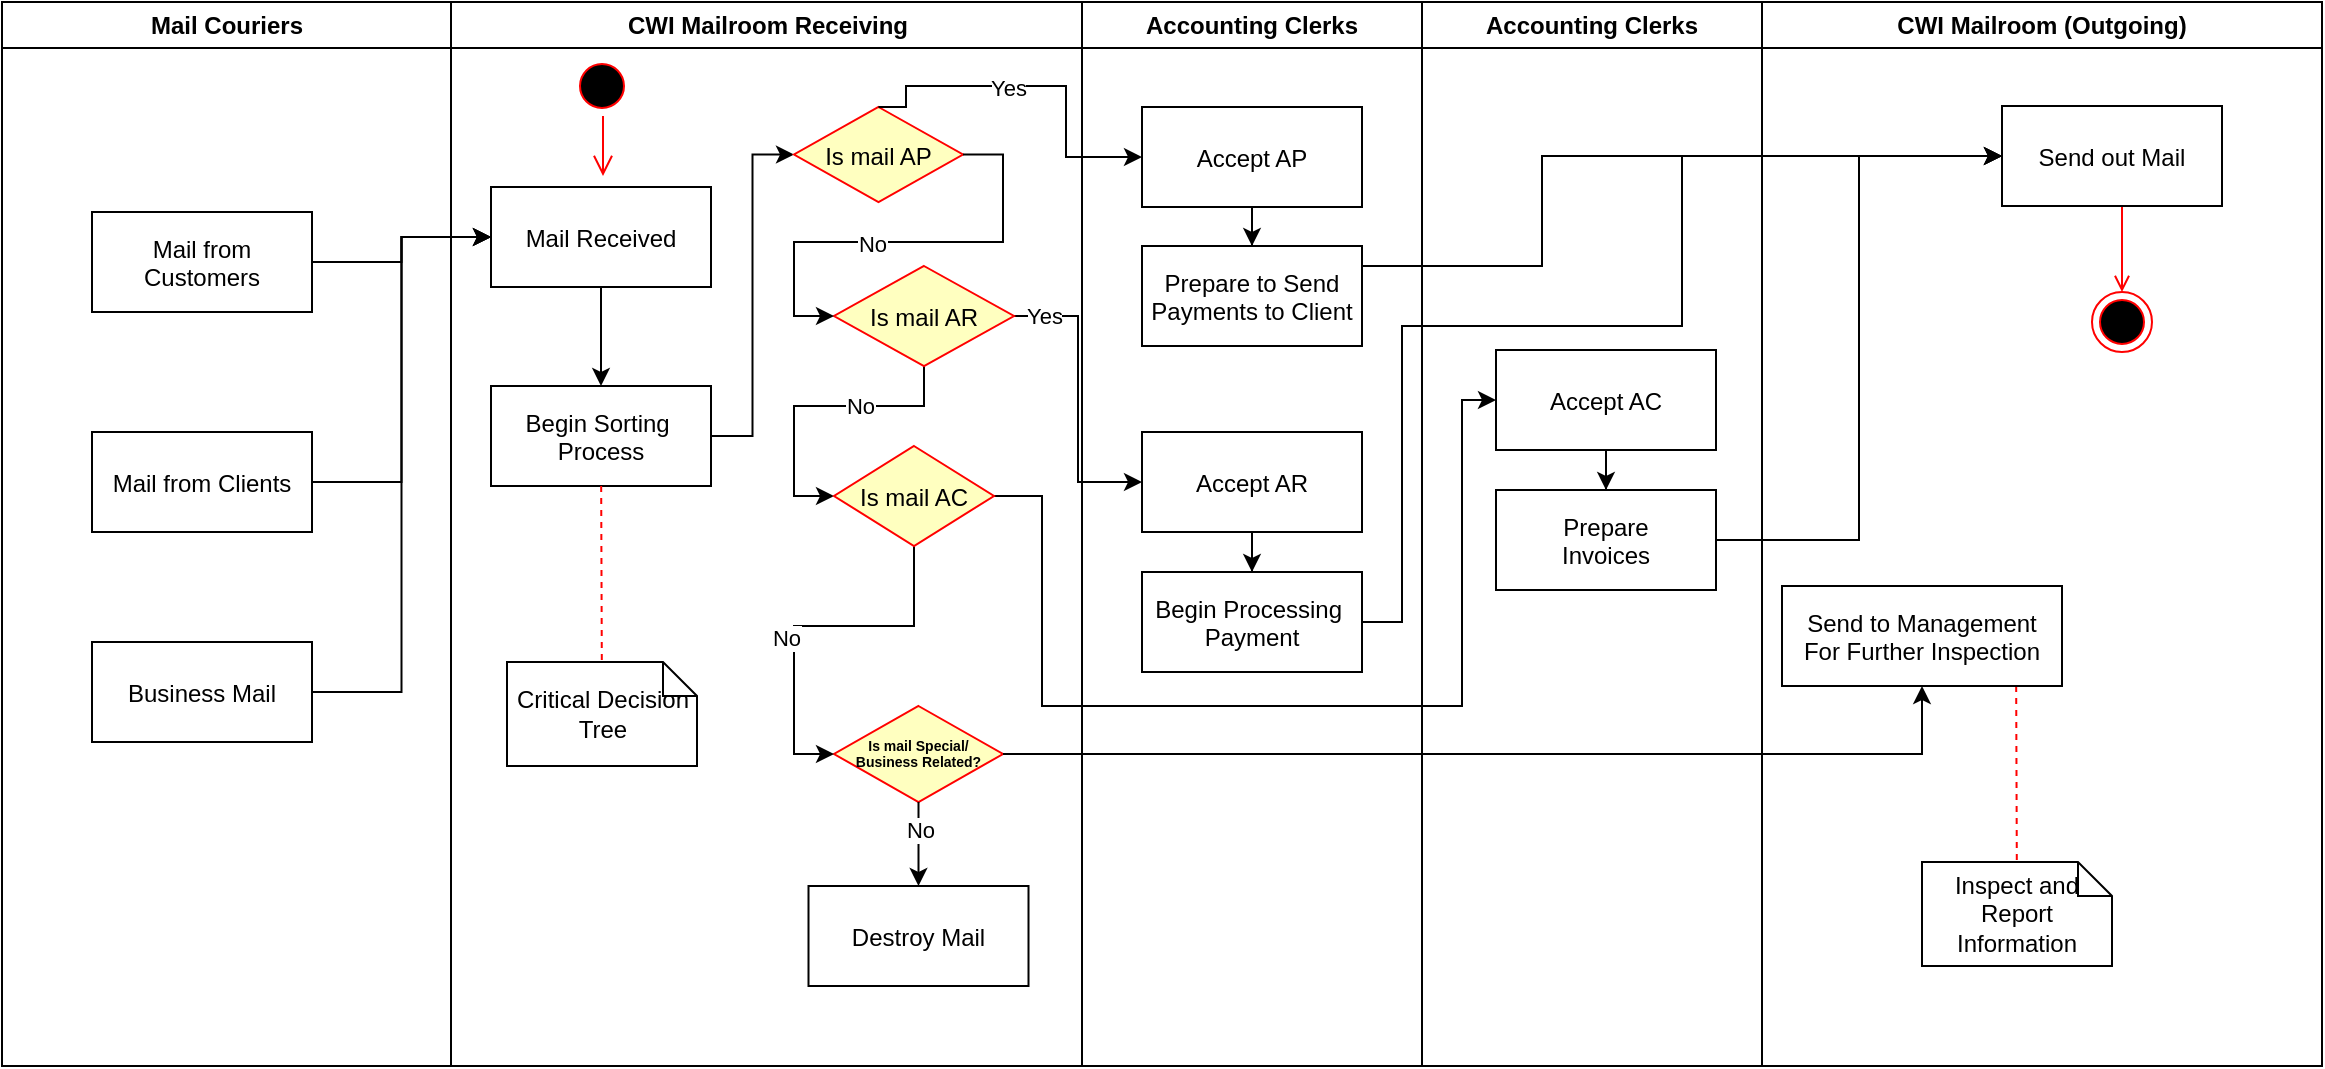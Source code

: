 <mxfile version="13.0.4" type="github"><diagram name="Page-1" id="e7e014a7-5840-1c2e-5031-d8a46d1fe8dd"><mxGraphModel dx="1324" dy="1456" grid="1" gridSize="10" guides="1" tooltips="1" connect="1" arrows="1" fold="1" page="1" pageScale="1" pageWidth="1169" pageHeight="826" background="#ffffff" math="0" shadow="0"><root><mxCell id="0"/><mxCell id="1" parent="0"/><mxCell id="2" value="Mail Couriers" style="swimlane;whiteSpace=wrap" parent="1" vertex="1"><mxGeometry x="5" y="130" width="224.5" height="532" as="geometry"/></mxCell><mxCell id="7" value="Mail from&#10;Customers" style="" parent="2" vertex="1"><mxGeometry x="45" y="105" width="110" height="50" as="geometry"/></mxCell><mxCell id="8" value="Mail from Clients" style="" parent="2" vertex="1"><mxGeometry x="45" y="215" width="110" height="50" as="geometry"/></mxCell><mxCell id="10" value="Business Mail" style="" parent="2" vertex="1"><mxGeometry x="45" y="320" width="110" height="50" as="geometry"/></mxCell><mxCell id="3" value="CWI Mailroom Receiving" style="swimlane;whiteSpace=wrap" parent="1" vertex="1"><mxGeometry x="229.5" y="130" width="315.5" height="532" as="geometry"/></mxCell><mxCell id="lGfurvKK6Jjfp7VPkYm2-60" style="edgeStyle=orthogonalEdgeStyle;rounded=0;orthogonalLoop=1;jettySize=auto;html=1;exitX=0.5;exitY=1;exitDx=0;exitDy=0;entryX=0.5;entryY=0;entryDx=0;entryDy=0;" parent="3" source="16" target="18" edge="1"><mxGeometry relative="1" as="geometry"/></mxCell><mxCell id="16" value="Mail Received" style="" parent="3" vertex="1"><mxGeometry x="20" y="92.5" width="110" height="50" as="geometry"/></mxCell><mxCell id="lGfurvKK6Jjfp7VPkYm2-67" style="edgeStyle=orthogonalEdgeStyle;rounded=0;orthogonalLoop=1;jettySize=auto;html=1;entryX=0;entryY=0.5;entryDx=0;entryDy=0;" parent="3" source="18" target="21" edge="1"><mxGeometry relative="1" as="geometry"/></mxCell><mxCell id="18" value="Begin Sorting &#10;Process" style="" parent="3" vertex="1"><mxGeometry x="20" y="192" width="110" height="50" as="geometry"/></mxCell><mxCell id="21" value="Is mail AP" style="rhombus;fillColor=#ffffc0;strokeColor=#ff0000;" parent="3" vertex="1"><mxGeometry x="171.5" y="52.5" width="84.5" height="47.5" as="geometry"/></mxCell><mxCell id="31" value="Critical Decision&#10;Tree" style="shape=note;whiteSpace=wrap;size=17" parent="3" vertex="1"><mxGeometry x="28" y="330" width="95" height="52" as="geometry"/></mxCell><mxCell id="32" value="" style="endArrow=none;strokeColor=#FF0000;endFill=0;rounded=0;dashed=1" parent="3" source="18" target="31" edge="1"><mxGeometry relative="1" as="geometry"/></mxCell><mxCell id="13" value="" style="ellipse;shape=startState;fillColor=#000000;strokeColor=#ff0000;" parent="3" vertex="1"><mxGeometry x="60.5" y="27" width="30" height="30" as="geometry"/></mxCell><mxCell id="14" value="" style="edgeStyle=elbowEdgeStyle;elbow=horizontal;verticalAlign=bottom;endArrow=open;endSize=8;strokeColor=#FF0000;endFill=1;rounded=0" parent="3" source="13" edge="1"><mxGeometry x="40.5" y="15" as="geometry"><mxPoint x="76" y="87" as="targetPoint"/><Array as="points"><mxPoint x="76" y="67"/></Array></mxGeometry></mxCell><mxCell id="hS4GCsNNzFM36dHGz2Nj-54" value="Is mail Special/&#10;Business Related?" style="rhombus;fillColor=#ffffc0;strokeColor=#ff0000;fontSize=7;fontStyle=1" vertex="1" parent="3"><mxGeometry x="191.5" y="352" width="84.5" height="48" as="geometry"/></mxCell><mxCell id="hS4GCsNNzFM36dHGz2Nj-80" value="Destroy Mail" style="" vertex="1" parent="3"><mxGeometry x="178.75" y="442" width="110" height="50" as="geometry"/></mxCell><mxCell id="hS4GCsNNzFM36dHGz2Nj-81" style="edgeStyle=orthogonalEdgeStyle;rounded=0;orthogonalLoop=1;jettySize=auto;html=1;exitX=0.5;exitY=1;exitDx=0;exitDy=0;entryX=0.5;entryY=0;entryDx=0;entryDy=0;" edge="1" parent="3" source="hS4GCsNNzFM36dHGz2Nj-54" target="hS4GCsNNzFM36dHGz2Nj-80"><mxGeometry relative="1" as="geometry"/></mxCell><mxCell id="hS4GCsNNzFM36dHGz2Nj-82" value="No" style="edgeLabel;html=1;align=center;verticalAlign=middle;resizable=0;points=[];" vertex="1" connectable="0" parent="hS4GCsNNzFM36dHGz2Nj-81"><mxGeometry x="0.146" relative="1" as="geometry"><mxPoint y="-10" as="offset"/></mxGeometry></mxCell><mxCell id="4" value="Accounting Clerks" style="swimlane;whiteSpace=wrap" parent="1" vertex="1"><mxGeometry x="545" y="130" width="170" height="532" as="geometry"/></mxCell><mxCell id="hS4GCsNNzFM36dHGz2Nj-72" value="" style="edgeStyle=orthogonalEdgeStyle;rounded=0;orthogonalLoop=1;jettySize=auto;html=1;" edge="1" parent="4" source="hS4GCsNNzFM36dHGz2Nj-64" target="hS4GCsNNzFM36dHGz2Nj-71"><mxGeometry relative="1" as="geometry"/></mxCell><mxCell id="hS4GCsNNzFM36dHGz2Nj-64" value="Accept AR" style="" vertex="1" parent="4"><mxGeometry x="30" y="215" width="110" height="50" as="geometry"/></mxCell><mxCell id="hS4GCsNNzFM36dHGz2Nj-71" value="Begin Processing &#10;Payment" style="" vertex="1" parent="4"><mxGeometry x="30" y="285" width="110" height="50" as="geometry"/></mxCell><mxCell id="hS4GCsNNzFM36dHGz2Nj-74" value="Accounting Clerks" style="swimlane;whiteSpace=wrap" vertex="1" parent="1"><mxGeometry x="715" y="130" width="170" height="532" as="geometry"/></mxCell><mxCell id="hS4GCsNNzFM36dHGz2Nj-75" value="" style="edgeStyle=orthogonalEdgeStyle;rounded=0;orthogonalLoop=1;jettySize=auto;html=1;" edge="1" parent="hS4GCsNNzFM36dHGz2Nj-74" source="hS4GCsNNzFM36dHGz2Nj-76" target="hS4GCsNNzFM36dHGz2Nj-77"><mxGeometry relative="1" as="geometry"/></mxCell><mxCell id="hS4GCsNNzFM36dHGz2Nj-76" value="Accept AC" style="" vertex="1" parent="hS4GCsNNzFM36dHGz2Nj-74"><mxGeometry x="37" y="174" width="110" height="50" as="geometry"/></mxCell><mxCell id="hS4GCsNNzFM36dHGz2Nj-77" value="Prepare&#10;Invoices" style="" vertex="1" parent="hS4GCsNNzFM36dHGz2Nj-74"><mxGeometry x="37" y="244" width="110" height="50" as="geometry"/></mxCell><mxCell id="lGfurvKK6Jjfp7VPkYm2-41" style="edgeStyle=orthogonalEdgeStyle;rounded=0;orthogonalLoop=1;jettySize=auto;html=1;exitX=1;exitY=0.5;exitDx=0;exitDy=0;entryX=0;entryY=0.5;entryDx=0;entryDy=0;" parent="1" source="8" target="16" edge="1"><mxGeometry relative="1" as="geometry"/></mxCell><mxCell id="lGfurvKK6Jjfp7VPkYm2-44" value="" style="edgeStyle=orthogonalEdgeStyle;rounded=0;orthogonalLoop=1;jettySize=auto;html=1;entryX=0;entryY=0.5;entryDx=0;entryDy=0;" parent="1" source="7" target="16" edge="1"><mxGeometry relative="1" as="geometry"><mxPoint x="190" y="372" as="targetPoint"/></mxGeometry></mxCell><mxCell id="lGfurvKK6Jjfp7VPkYm2-46" value="" style="edgeStyle=orthogonalEdgeStyle;rounded=0;orthogonalLoop=1;jettySize=auto;html=1;entryX=0;entryY=0.5;entryDx=0;entryDy=0;" parent="1" source="10" target="16" edge="1"><mxGeometry relative="1" as="geometry"><mxPoint x="185" y="422" as="targetPoint"/></mxGeometry></mxCell><mxCell id="hS4GCsNNzFM36dHGz2Nj-52" value="" style="edgeStyle=orthogonalEdgeStyle;rounded=0;orthogonalLoop=1;jettySize=auto;html=1;entryX=0;entryY=0.5;entryDx=0;entryDy=0;" edge="1" parent="1" source="lGfurvKK6Jjfp7VPkYm2-61" target="hS4GCsNNzFM36dHGz2Nj-51"><mxGeometry relative="1" as="geometry"/></mxCell><mxCell id="hS4GCsNNzFM36dHGz2Nj-53" value="No" style="edgeLabel;html=1;align=center;verticalAlign=middle;resizable=0;points=[];" vertex="1" connectable="0" parent="hS4GCsNNzFM36dHGz2Nj-52"><mxGeometry x="-0.44" relative="1" as="geometry"><mxPoint x="-10" as="offset"/></mxGeometry></mxCell><mxCell id="hS4GCsNNzFM36dHGz2Nj-67" style="edgeStyle=orthogonalEdgeStyle;rounded=0;orthogonalLoop=1;jettySize=auto;html=1;exitX=1;exitY=0.5;exitDx=0;exitDy=0;entryX=0;entryY=0.5;entryDx=0;entryDy=0;" edge="1" parent="1" source="lGfurvKK6Jjfp7VPkYm2-61" target="hS4GCsNNzFM36dHGz2Nj-64"><mxGeometry relative="1" as="geometry"/></mxCell><mxCell id="hS4GCsNNzFM36dHGz2Nj-68" value="Yes" style="edgeLabel;html=1;align=center;verticalAlign=middle;resizable=0;points=[];" vertex="1" connectable="0" parent="hS4GCsNNzFM36dHGz2Nj-67"><mxGeometry x="-0.466" relative="1" as="geometry"><mxPoint x="-17" y="-7" as="offset"/></mxGeometry></mxCell><mxCell id="lGfurvKK6Jjfp7VPkYm2-61" value="Is mail AR" style="rhombus;fillColor=#ffffc0;strokeColor=#ff0000;" parent="1" vertex="1"><mxGeometry x="421" y="262" width="90" height="50" as="geometry"/></mxCell><mxCell id="hS4GCsNNzFM36dHGz2Nj-55" value="" style="edgeStyle=orthogonalEdgeStyle;rounded=0;orthogonalLoop=1;jettySize=auto;html=1;exitX=0.5;exitY=1;exitDx=0;exitDy=0;entryX=0;entryY=0.5;entryDx=0;entryDy=0;" edge="1" parent="1" source="hS4GCsNNzFM36dHGz2Nj-51" target="hS4GCsNNzFM36dHGz2Nj-54"><mxGeometry relative="1" as="geometry"/></mxCell><mxCell id="hS4GCsNNzFM36dHGz2Nj-56" value="No" style="edgeLabel;html=1;align=center;verticalAlign=middle;resizable=0;points=[];" vertex="1" connectable="0" parent="hS4GCsNNzFM36dHGz2Nj-55"><mxGeometry x="0.169" y="1" relative="1" as="geometry"><mxPoint x="-5" y="-2" as="offset"/></mxGeometry></mxCell><mxCell id="hS4GCsNNzFM36dHGz2Nj-79" style="edgeStyle=orthogonalEdgeStyle;rounded=0;orthogonalLoop=1;jettySize=auto;html=1;exitX=1;exitY=0.5;exitDx=0;exitDy=0;entryX=0;entryY=0.5;entryDx=0;entryDy=0;" edge="1" parent="1" source="hS4GCsNNzFM36dHGz2Nj-51" target="hS4GCsNNzFM36dHGz2Nj-76"><mxGeometry relative="1" as="geometry"><Array as="points"><mxPoint x="525" y="377"/><mxPoint x="525" y="482"/><mxPoint x="735" y="482"/><mxPoint x="735" y="329"/></Array></mxGeometry></mxCell><mxCell id="hS4GCsNNzFM36dHGz2Nj-51" value="Is mail AC" style="rhombus;fillColor=#ffffc0;strokeColor=#ff0000;" vertex="1" parent="1"><mxGeometry x="421" y="352" width="80" height="50" as="geometry"/></mxCell><mxCell id="hS4GCsNNzFM36dHGz2Nj-41" value="CWI Mailroom (Outgoing)" style="swimlane;whiteSpace=wrap;startSize=23;" vertex="1" parent="1"><mxGeometry x="885" y="130" width="280" height="532" as="geometry"/></mxCell><mxCell id="hS4GCsNNzFM36dHGz2Nj-43" value="" style="ellipse;shape=endState;fillColor=#000000;strokeColor=#ff0000" vertex="1" parent="hS4GCsNNzFM36dHGz2Nj-41"><mxGeometry x="165" y="145" width="30" height="30" as="geometry"/></mxCell><mxCell id="hS4GCsNNzFM36dHGz2Nj-44" value="" style="endArrow=open;strokeColor=#FF0000;endFill=1;rounded=0" edge="1" parent="hS4GCsNNzFM36dHGz2Nj-41" target="hS4GCsNNzFM36dHGz2Nj-43"><mxGeometry relative="1" as="geometry"><mxPoint x="180" y="100" as="sourcePoint"/></mxGeometry></mxCell><mxCell id="hS4GCsNNzFM36dHGz2Nj-89" value="Inspect and Report Information" style="shape=note;whiteSpace=wrap;size=17" vertex="1" parent="hS4GCsNNzFM36dHGz2Nj-41"><mxGeometry x="80" y="430" width="95" height="52" as="geometry"/></mxCell><mxCell id="hS4GCsNNzFM36dHGz2Nj-90" value="" style="endArrow=none;strokeColor=#FF0000;endFill=0;rounded=0;dashed=1" edge="1" parent="hS4GCsNNzFM36dHGz2Nj-41" target="hS4GCsNNzFM36dHGz2Nj-89"><mxGeometry relative="1" as="geometry"><mxPoint x="127.09" y="342" as="sourcePoint"/></mxGeometry></mxCell><mxCell id="hS4GCsNNzFM36dHGz2Nj-49" style="edgeStyle=orthogonalEdgeStyle;rounded=0;orthogonalLoop=1;jettySize=auto;html=1;exitX=1;exitY=0.5;exitDx=0;exitDy=0;entryX=0;entryY=0.5;entryDx=0;entryDy=0;" edge="1" parent="1" source="21" target="lGfurvKK6Jjfp7VPkYm2-61"><mxGeometry relative="1" as="geometry"/></mxCell><mxCell id="hS4GCsNNzFM36dHGz2Nj-50" value="No" style="edgeLabel;html=1;align=center;verticalAlign=middle;resizable=0;points=[];" vertex="1" connectable="0" parent="hS4GCsNNzFM36dHGz2Nj-49"><mxGeometry x="-0.177" y="1" relative="1" as="geometry"><mxPoint x="-36.8" as="offset"/></mxGeometry></mxCell><mxCell id="hS4GCsNNzFM36dHGz2Nj-70" value="" style="edgeStyle=orthogonalEdgeStyle;rounded=0;orthogonalLoop=1;jettySize=auto;html=1;" edge="1" parent="1" source="hS4GCsNNzFM36dHGz2Nj-63" target="hS4GCsNNzFM36dHGz2Nj-69"><mxGeometry relative="1" as="geometry"/></mxCell><mxCell id="hS4GCsNNzFM36dHGz2Nj-63" value="Accept AP" style="" vertex="1" parent="1"><mxGeometry x="575" y="182.5" width="110" height="50" as="geometry"/></mxCell><mxCell id="hS4GCsNNzFM36dHGz2Nj-84" value="" style="edgeStyle=orthogonalEdgeStyle;rounded=0;orthogonalLoop=1;jettySize=auto;html=1;fontSize=7;entryX=0;entryY=0.5;entryDx=0;entryDy=0;" edge="1" parent="1" source="hS4GCsNNzFM36dHGz2Nj-69" target="hS4GCsNNzFM36dHGz2Nj-83"><mxGeometry relative="1" as="geometry"><Array as="points"><mxPoint x="775" y="262"/><mxPoint x="775" y="207"/></Array></mxGeometry></mxCell><mxCell id="hS4GCsNNzFM36dHGz2Nj-69" value="Prepare to Send&#10;Payments to Client" style="" vertex="1" parent="1"><mxGeometry x="575" y="252" width="110" height="50" as="geometry"/></mxCell><mxCell id="hS4GCsNNzFM36dHGz2Nj-65" style="edgeStyle=orthogonalEdgeStyle;rounded=0;orthogonalLoop=1;jettySize=auto;html=1;exitX=0.5;exitY=0;exitDx=0;exitDy=0;entryX=0;entryY=0.5;entryDx=0;entryDy=0;" edge="1" parent="1" source="21" target="hS4GCsNNzFM36dHGz2Nj-63"><mxGeometry relative="1" as="geometry"><Array as="points"><mxPoint x="457" y="172"/><mxPoint x="537" y="172"/><mxPoint x="537" y="208"/></Array></mxGeometry></mxCell><mxCell id="hS4GCsNNzFM36dHGz2Nj-66" value="Yes" style="edgeLabel;html=1;align=center;verticalAlign=middle;resizable=0;points=[];" vertex="1" connectable="0" parent="hS4GCsNNzFM36dHGz2Nj-65"><mxGeometry x="-0.155" y="-1" relative="1" as="geometry"><mxPoint as="offset"/></mxGeometry></mxCell><mxCell id="hS4GCsNNzFM36dHGz2Nj-83" value="Send out Mail" style="" vertex="1" parent="1"><mxGeometry x="1005" y="182" width="110" height="50" as="geometry"/></mxCell><mxCell id="hS4GCsNNzFM36dHGz2Nj-85" value="Send to Management&#10;For Further Inspection" style="" vertex="1" parent="1"><mxGeometry x="895" y="422" width="140" height="50" as="geometry"/></mxCell><mxCell id="hS4GCsNNzFM36dHGz2Nj-86" style="edgeStyle=orthogonalEdgeStyle;rounded=0;orthogonalLoop=1;jettySize=auto;html=1;exitX=1;exitY=0.5;exitDx=0;exitDy=0;entryX=0.5;entryY=1;entryDx=0;entryDy=0;fontSize=7;" edge="1" parent="1" source="hS4GCsNNzFM36dHGz2Nj-54" target="hS4GCsNNzFM36dHGz2Nj-85"><mxGeometry relative="1" as="geometry"/></mxCell><mxCell id="hS4GCsNNzFM36dHGz2Nj-87" style="edgeStyle=orthogonalEdgeStyle;rounded=0;orthogonalLoop=1;jettySize=auto;html=1;exitX=1;exitY=0.5;exitDx=0;exitDy=0;entryX=0;entryY=0.5;entryDx=0;entryDy=0;fontSize=7;" edge="1" parent="1" source="hS4GCsNNzFM36dHGz2Nj-77" target="hS4GCsNNzFM36dHGz2Nj-83"><mxGeometry relative="1" as="geometry"/></mxCell><mxCell id="hS4GCsNNzFM36dHGz2Nj-88" style="edgeStyle=orthogonalEdgeStyle;rounded=0;orthogonalLoop=1;jettySize=auto;html=1;exitX=1;exitY=0.5;exitDx=0;exitDy=0;entryX=0;entryY=0.5;entryDx=0;entryDy=0;fontSize=7;" edge="1" parent="1" source="hS4GCsNNzFM36dHGz2Nj-71" target="hS4GCsNNzFM36dHGz2Nj-83"><mxGeometry relative="1" as="geometry"><Array as="points"><mxPoint x="705" y="440"/><mxPoint x="705" y="292"/><mxPoint x="845" y="292"/><mxPoint x="845" y="207"/></Array></mxGeometry></mxCell></root></mxGraphModel></diagram></mxfile>